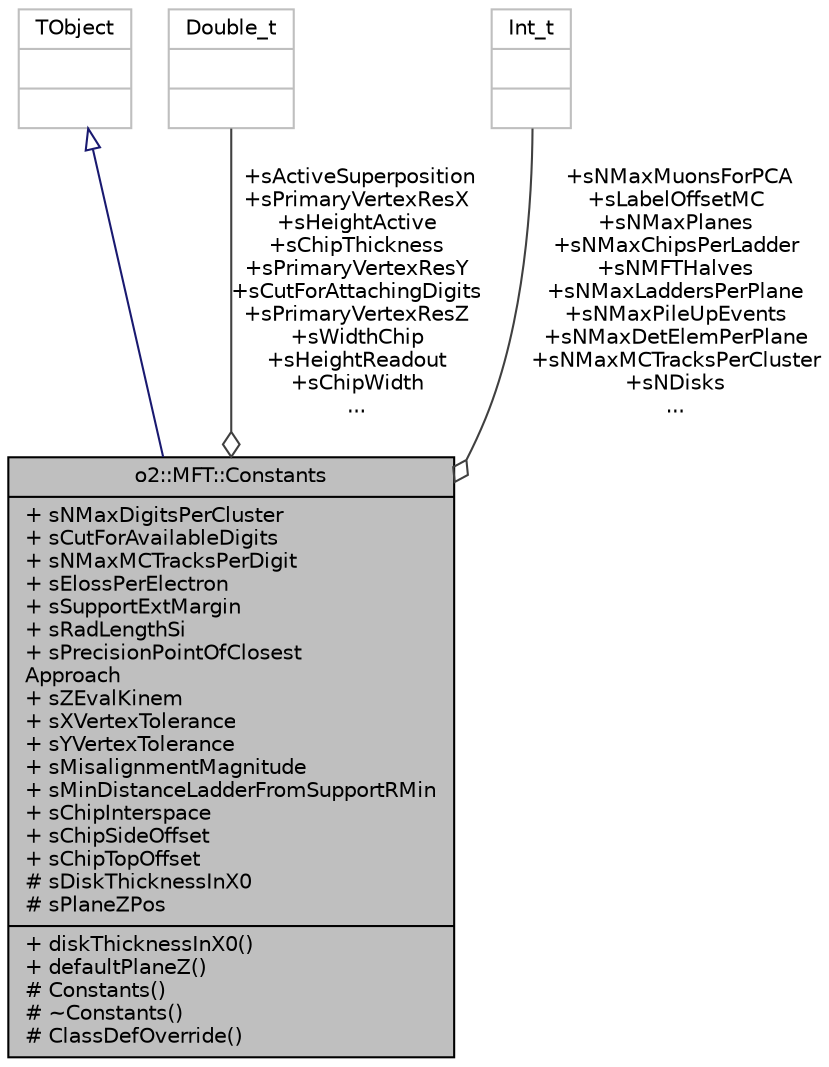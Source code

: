 digraph "o2::MFT::Constants"
{
 // INTERACTIVE_SVG=YES
  bgcolor="transparent";
  edge [fontname="Helvetica",fontsize="10",labelfontname="Helvetica",labelfontsize="10"];
  node [fontname="Helvetica",fontsize="10",shape=record];
  Node1 [label="{o2::MFT::Constants\n|+ sNMaxDigitsPerCluster\l+ sCutForAvailableDigits\l+ sNMaxMCTracksPerDigit\l+ sElossPerElectron\l+ sSupportExtMargin\l+ sRadLengthSi\l+ sPrecisionPointOfClosest\lApproach\l+ sZEvalKinem\l+ sXVertexTolerance\l+ sYVertexTolerance\l+ sMisalignmentMagnitude\l+ sMinDistanceLadderFromSupportRMin\l+ sChipInterspace\l+ sChipSideOffset\l+ sChipTopOffset\l# sDiskThicknessInX0\l# sPlaneZPos\l|+ diskThicknessInX0()\l+ defaultPlaneZ()\l# Constants()\l# ~Constants()\l# ClassDefOverride()\l}",height=0.2,width=0.4,color="black", fillcolor="grey75", style="filled" fontcolor="black"];
  Node2 -> Node1 [dir="back",color="midnightblue",fontsize="10",style="solid",arrowtail="onormal",fontname="Helvetica"];
  Node2 [label="{TObject\n||}",height=0.2,width=0.4,color="grey75"];
  Node3 -> Node1 [color="grey25",fontsize="10",style="solid",label=" +sActiveSuperposition\n+sPrimaryVertexResX\n+sHeightActive\n+sChipThickness\n+sPrimaryVertexResY\n+sCutForAttachingDigits\n+sPrimaryVertexResZ\n+sWidthChip\n+sHeightReadout\n+sChipWidth\n..." ,arrowhead="odiamond",fontname="Helvetica"];
  Node3 [label="{Double_t\n||}",height=0.2,width=0.4,color="grey75"];
  Node4 -> Node1 [color="grey25",fontsize="10",style="solid",label=" +sNMaxMuonsForPCA\n+sLabelOffsetMC\n+sNMaxPlanes\n+sNMaxChipsPerLadder\n+sNMFTHalves\n+sNMaxLaddersPerPlane\n+sNMaxPileUpEvents\n+sNMaxDetElemPerPlane\n+sNMaxMCTracksPerCluster\n+sNDisks\n..." ,arrowhead="odiamond",fontname="Helvetica"];
  Node4 [label="{Int_t\n||}",height=0.2,width=0.4,color="grey75"];
}
